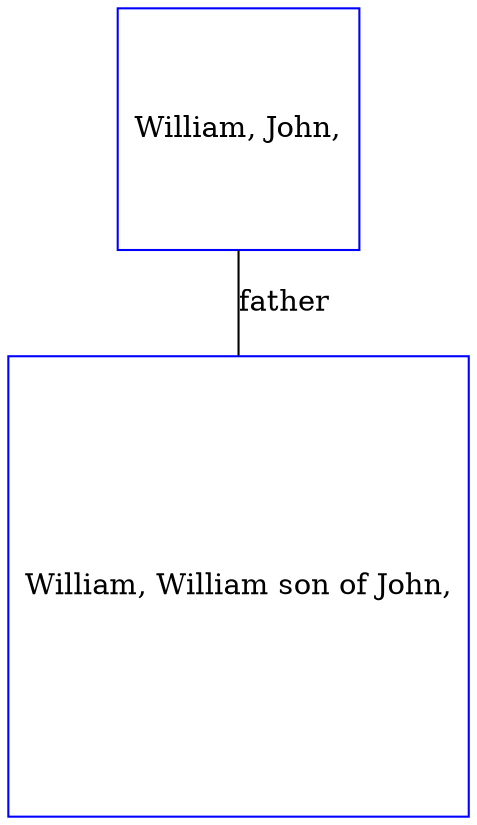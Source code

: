 digraph D {
    edge [dir=none];    node [shape=box];    "009203"   [label="William, John,", shape=box, regular=1, color="blue"] ;
"009202"   [label="William, William son of John,", shape=box, regular=1, color="blue"] ;
009203->009202 [label="father",arrowsize=0.0]; 
}